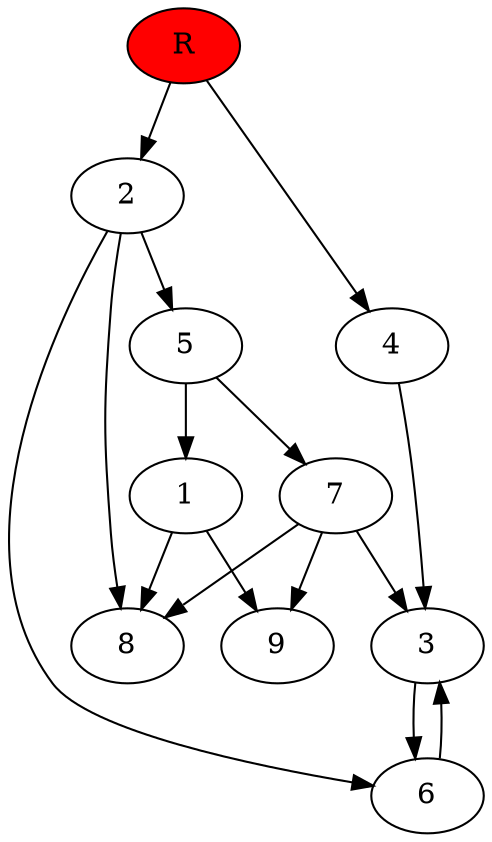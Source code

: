 digraph prb34920 {
	1
	2
	3
	4
	5
	6
	7
	8
	R [fillcolor="#ff0000" style=filled]
	1 -> 8
	1 -> 9
	2 -> 5
	2 -> 6
	2 -> 8
	3 -> 6
	4 -> 3
	5 -> 1
	5 -> 7
	6 -> 3
	7 -> 3
	7 -> 8
	7 -> 9
	R -> 2
	R -> 4
}
